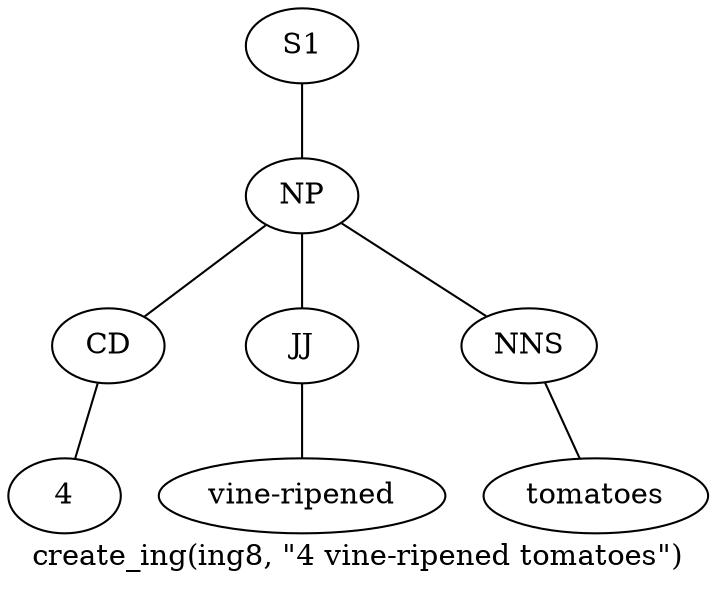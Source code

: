 graph SyntaxGraph {
	label = "create_ing(ing8, \"4 vine-ripened tomatoes\")";
	Node0 [label="S1"];
	Node1 [label="NP"];
	Node2 [label="CD"];
	Node3 [label="4"];
	Node4 [label="JJ"];
	Node5 [label="vine-ripened"];
	Node6 [label="NNS"];
	Node7 [label="tomatoes"];

	Node0 -- Node1;
	Node1 -- Node2;
	Node1 -- Node4;
	Node1 -- Node6;
	Node2 -- Node3;
	Node4 -- Node5;
	Node6 -- Node7;
}